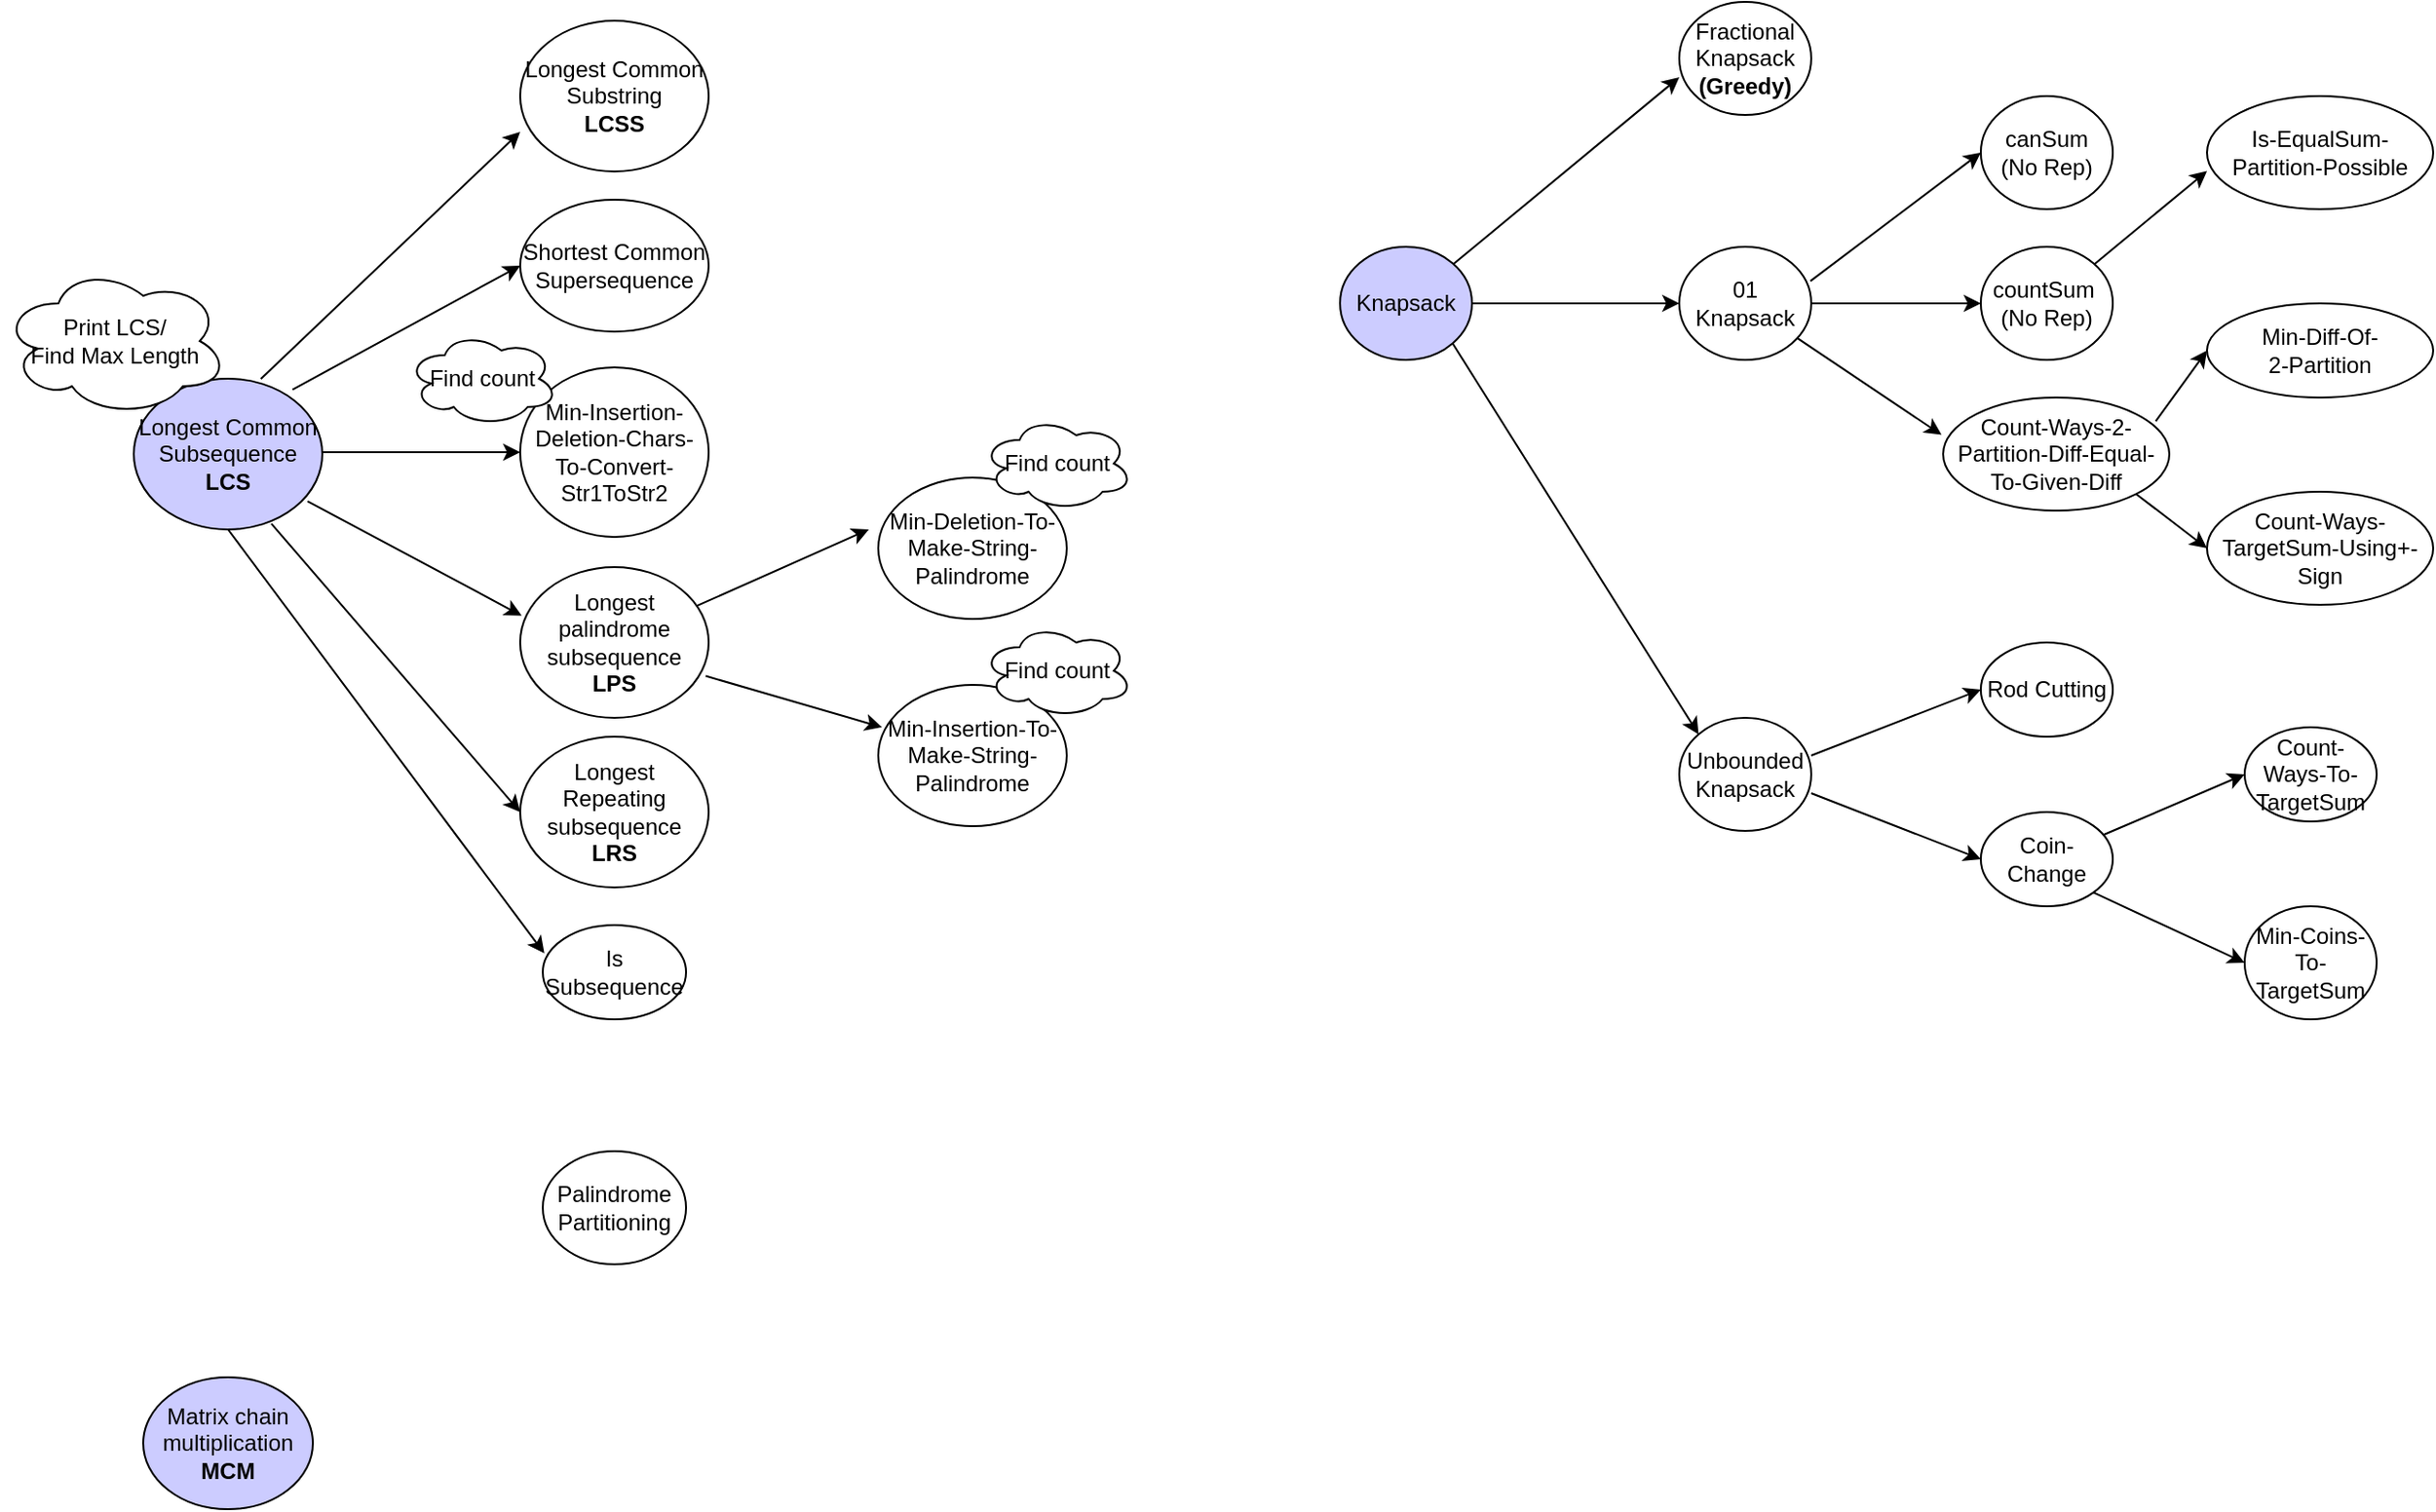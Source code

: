 <mxfile version="20.2.4" type="device"><diagram id="-9DQd2Yc6tqkPTv-pbpa" name="Page-1"><mxGraphModel dx="1865" dy="489" grid="1" gridSize="10" guides="1" tooltips="1" connect="1" arrows="1" fold="1" page="1" pageScale="1" pageWidth="827" pageHeight="1169" math="0" shadow="0"><root><mxCell id="0"/><mxCell id="1" parent="0"/><mxCell id="qipwBuC4moBqSfgfhE7G-1" value="Knapsack" style="ellipse;whiteSpace=wrap;html=1;fillColor=#CCCCFF;" vertex="1" parent="1"><mxGeometry x="130" y="130" width="70" height="60" as="geometry"/></mxCell><mxCell id="qipwBuC4moBqSfgfhE7G-2" value="Fractional Knapsack&lt;br&gt;&lt;b&gt;(Greedy)&lt;/b&gt;" style="ellipse;whiteSpace=wrap;html=1;" vertex="1" parent="1"><mxGeometry x="310" width="70" height="60" as="geometry"/></mxCell><mxCell id="qipwBuC4moBqSfgfhE7G-3" value="01 Knapsack" style="ellipse;whiteSpace=wrap;html=1;" vertex="1" parent="1"><mxGeometry x="310" y="130" width="70" height="60" as="geometry"/></mxCell><mxCell id="qipwBuC4moBqSfgfhE7G-4" value="Unbounded&lt;br&gt;Knapsack" style="ellipse;whiteSpace=wrap;html=1;" vertex="1" parent="1"><mxGeometry x="310" y="380" width="70" height="60" as="geometry"/></mxCell><mxCell id="qipwBuC4moBqSfgfhE7G-5" value="" style="endArrow=classic;html=1;rounded=0;" edge="1" parent="1" source="qipwBuC4moBqSfgfhE7G-1"><mxGeometry width="50" height="50" relative="1" as="geometry"><mxPoint x="200" y="100" as="sourcePoint"/><mxPoint x="310" y="40" as="targetPoint"/></mxGeometry></mxCell><mxCell id="qipwBuC4moBqSfgfhE7G-6" value="" style="endArrow=classic;html=1;rounded=0;entryX=0;entryY=0;entryDx=0;entryDy=0;exitX=1;exitY=1;exitDx=0;exitDy=0;" edge="1" parent="1" source="qipwBuC4moBqSfgfhE7G-1" target="qipwBuC4moBqSfgfhE7G-4"><mxGeometry width="50" height="50" relative="1" as="geometry"><mxPoint x="202.509" y="141.452" as="sourcePoint"/><mxPoint x="307.97" y="70.62" as="targetPoint"/></mxGeometry></mxCell><mxCell id="qipwBuC4moBqSfgfhE7G-7" value="" style="endArrow=classic;html=1;rounded=0;entryX=0;entryY=0.5;entryDx=0;entryDy=0;exitX=1;exitY=0.5;exitDx=0;exitDy=0;" edge="1" parent="1" source="qipwBuC4moBqSfgfhE7G-1" target="qipwBuC4moBqSfgfhE7G-3"><mxGeometry width="50" height="50" relative="1" as="geometry"><mxPoint x="199.749" y="181.213" as="sourcePoint"/><mxPoint x="310" y="230" as="targetPoint"/></mxGeometry></mxCell><mxCell id="qipwBuC4moBqSfgfhE7G-8" value="canSum&lt;br&gt;(No Rep)" style="ellipse;whiteSpace=wrap;html=1;" vertex="1" parent="1"><mxGeometry x="470" y="50" width="70" height="60" as="geometry"/></mxCell><mxCell id="qipwBuC4moBqSfgfhE7G-9" value="Is-EqualSum-Partition-Possible" style="ellipse;whiteSpace=wrap;html=1;" vertex="1" parent="1"><mxGeometry x="590" y="50" width="120" height="60" as="geometry"/></mxCell><mxCell id="qipwBuC4moBqSfgfhE7G-10" value="countSum&amp;nbsp;&lt;br&gt;(No Rep)" style="ellipse;whiteSpace=wrap;html=1;" vertex="1" parent="1"><mxGeometry x="470" y="130" width="70" height="60" as="geometry"/></mxCell><mxCell id="qipwBuC4moBqSfgfhE7G-11" value="Min-Diff-Of-&lt;br&gt;2-Partition" style="ellipse;whiteSpace=wrap;html=1;" vertex="1" parent="1"><mxGeometry x="590" y="160" width="120" height="50" as="geometry"/></mxCell><mxCell id="qipwBuC4moBqSfgfhE7G-12" value="Count-Ways-2-Partition-Diff-Equal-To-Given-Diff" style="ellipse;whiteSpace=wrap;html=1;" vertex="1" parent="1"><mxGeometry x="450" y="210" width="120" height="60" as="geometry"/></mxCell><mxCell id="qipwBuC4moBqSfgfhE7G-13" value="Count-Ways-TargetSum-Using+-Sign" style="ellipse;whiteSpace=wrap;html=1;" vertex="1" parent="1"><mxGeometry x="590" y="260" width="120" height="60" as="geometry"/></mxCell><mxCell id="qipwBuC4moBqSfgfhE7G-14" value="Rod Cutting" style="ellipse;whiteSpace=wrap;html=1;" vertex="1" parent="1"><mxGeometry x="470" y="340" width="70" height="50" as="geometry"/></mxCell><mxCell id="qipwBuC4moBqSfgfhE7G-15" value="Coin-Change" style="ellipse;whiteSpace=wrap;html=1;" vertex="1" parent="1"><mxGeometry x="470" y="430" width="70" height="50" as="geometry"/></mxCell><mxCell id="qipwBuC4moBqSfgfhE7G-16" value="Count-Ways-To-TargetSum" style="ellipse;whiteSpace=wrap;html=1;" vertex="1" parent="1"><mxGeometry x="610" y="385" width="70" height="50" as="geometry"/></mxCell><mxCell id="qipwBuC4moBqSfgfhE7G-17" value="Min-Coins-To-TargetSum" style="ellipse;whiteSpace=wrap;html=1;" vertex="1" parent="1"><mxGeometry x="610" y="480" width="70" height="60" as="geometry"/></mxCell><mxCell id="qipwBuC4moBqSfgfhE7G-18" value="" style="endArrow=classic;html=1;rounded=0;entryX=0;entryY=0.5;entryDx=0;entryDy=0;exitX=0.994;exitY=0.303;exitDx=0;exitDy=0;exitPerimeter=0;" edge="1" parent="1" source="qipwBuC4moBqSfgfhE7G-3" target="qipwBuC4moBqSfgfhE7G-8"><mxGeometry width="50" height="50" relative="1" as="geometry"><mxPoint x="200.026" y="149.027" as="sourcePoint"/><mxPoint x="317.97" y="50.62" as="targetPoint"/></mxGeometry></mxCell><mxCell id="qipwBuC4moBqSfgfhE7G-19" value="" style="endArrow=classic;html=1;rounded=0;entryX=-0.007;entryY=0.33;entryDx=0;entryDy=0;entryPerimeter=0;" edge="1" parent="1" source="qipwBuC4moBqSfgfhE7G-3" target="qipwBuC4moBqSfgfhE7G-12"><mxGeometry width="50" height="50" relative="1" as="geometry"><mxPoint x="389.58" y="158.18" as="sourcePoint"/><mxPoint x="480" y="90" as="targetPoint"/></mxGeometry></mxCell><mxCell id="qipwBuC4moBqSfgfhE7G-21" value="" style="endArrow=classic;html=1;rounded=0;entryX=0;entryY=0.5;entryDx=0;entryDy=0;exitX=1;exitY=0.5;exitDx=0;exitDy=0;" edge="1" parent="1" source="qipwBuC4moBqSfgfhE7G-3" target="qipwBuC4moBqSfgfhE7G-10"><mxGeometry width="50" height="50" relative="1" as="geometry"><mxPoint x="382.677" y="188.363" as="sourcePoint"/><mxPoint x="459.16" y="239.8" as="targetPoint"/></mxGeometry></mxCell><mxCell id="qipwBuC4moBqSfgfhE7G-22" value="" style="endArrow=classic;html=1;rounded=0;entryX=0;entryY=0.663;entryDx=0;entryDy=0;entryPerimeter=0;" edge="1" parent="1" source="qipwBuC4moBqSfgfhE7G-10" target="qipwBuC4moBqSfgfhE7G-9"><mxGeometry width="50" height="50" relative="1" as="geometry"><mxPoint x="390" y="170" as="sourcePoint"/><mxPoint x="480" y="170" as="targetPoint"/></mxGeometry></mxCell><mxCell id="qipwBuC4moBqSfgfhE7G-23" value="" style="endArrow=classic;html=1;rounded=0;entryX=0;entryY=0.5;entryDx=0;entryDy=0;exitX=0.94;exitY=0.21;exitDx=0;exitDy=0;exitPerimeter=0;" edge="1" parent="1" source="qipwBuC4moBqSfgfhE7G-12" target="qipwBuC4moBqSfgfhE7G-11"><mxGeometry width="50" height="50" relative="1" as="geometry"><mxPoint x="540.239" y="149.215" as="sourcePoint"/><mxPoint x="600" y="99.78" as="targetPoint"/></mxGeometry></mxCell><mxCell id="qipwBuC4moBqSfgfhE7G-25" value="" style="endArrow=classic;html=1;rounded=0;entryX=0;entryY=0.5;entryDx=0;entryDy=0;exitX=1;exitY=1;exitDx=0;exitDy=0;" edge="1" parent="1" source="qipwBuC4moBqSfgfhE7G-12" target="qipwBuC4moBqSfgfhE7G-13"><mxGeometry width="50" height="50" relative="1" as="geometry"><mxPoint x="592.4" y="249.8" as="sourcePoint"/><mxPoint x="610" y="205" as="targetPoint"/></mxGeometry></mxCell><mxCell id="qipwBuC4moBqSfgfhE7G-26" value="" style="endArrow=classic;html=1;rounded=0;entryX=0;entryY=0.5;entryDx=0;entryDy=0;" edge="1" parent="1" target="qipwBuC4moBqSfgfhE7G-14"><mxGeometry width="50" height="50" relative="1" as="geometry"><mxPoint x="380" y="400" as="sourcePoint"/><mxPoint x="480" y="170" as="targetPoint"/></mxGeometry></mxCell><mxCell id="qipwBuC4moBqSfgfhE7G-27" value="" style="endArrow=classic;html=1;rounded=0;entryX=0;entryY=0.5;entryDx=0;entryDy=0;" edge="1" parent="1" target="qipwBuC4moBqSfgfhE7G-15"><mxGeometry width="50" height="50" relative="1" as="geometry"><mxPoint x="380" y="420" as="sourcePoint"/><mxPoint x="480" y="375" as="targetPoint"/></mxGeometry></mxCell><mxCell id="qipwBuC4moBqSfgfhE7G-28" value="" style="endArrow=classic;html=1;rounded=0;entryX=0;entryY=0.5;entryDx=0;entryDy=0;" edge="1" parent="1" source="qipwBuC4moBqSfgfhE7G-15" target="qipwBuC4moBqSfgfhE7G-16"><mxGeometry width="50" height="50" relative="1" as="geometry"><mxPoint x="402.8" y="418.6" as="sourcePoint"/><mxPoint x="490" y="385" as="targetPoint"/></mxGeometry></mxCell><mxCell id="qipwBuC4moBqSfgfhE7G-29" value="" style="endArrow=classic;html=1;rounded=0;entryX=0;entryY=0.5;entryDx=0;entryDy=0;exitX=1;exitY=1;exitDx=0;exitDy=0;" edge="1" parent="1" source="qipwBuC4moBqSfgfhE7G-15" target="qipwBuC4moBqSfgfhE7G-17"><mxGeometry width="50" height="50" relative="1" as="geometry"><mxPoint x="545.012" y="452.138" as="sourcePoint"/><mxPoint x="620" y="420" as="targetPoint"/></mxGeometry></mxCell><mxCell id="qipwBuC4moBqSfgfhE7G-30" value="Longest Common Subsequence&lt;br&gt;&lt;b&gt;LCS&lt;/b&gt;" style="ellipse;whiteSpace=wrap;html=1;fillColor=#CCCCFF;" vertex="1" parent="1"><mxGeometry x="-510" y="200" width="100" height="80" as="geometry"/></mxCell><mxCell id="qipwBuC4moBqSfgfhE7G-31" value="Print LCS/&lt;br&gt;Find Max Length" style="ellipse;shape=cloud;whiteSpace=wrap;html=1;" vertex="1" parent="1"><mxGeometry x="-580" y="140" width="120" height="80" as="geometry"/></mxCell><mxCell id="qipwBuC4moBqSfgfhE7G-32" value="Shortest Common&lt;br&gt;Supersequence" style="ellipse;whiteSpace=wrap;html=1;" vertex="1" parent="1"><mxGeometry x="-305" y="105" width="100" height="70" as="geometry"/></mxCell><mxCell id="qipwBuC4moBqSfgfhE7G-33" value="Longest Common Substring&lt;br&gt;&lt;b&gt;LCSS&lt;/b&gt;" style="ellipse;whiteSpace=wrap;html=1;" vertex="1" parent="1"><mxGeometry x="-305" y="10" width="100" height="80" as="geometry"/></mxCell><mxCell id="qipwBuC4moBqSfgfhE7G-34" value="Min-Insertion-Deletion-Chars-To-Convert-Str1ToStr2" style="ellipse;whiteSpace=wrap;html=1;" vertex="1" parent="1"><mxGeometry x="-305" y="194" width="100" height="90" as="geometry"/></mxCell><mxCell id="qipwBuC4moBqSfgfhE7G-35" value="Longest palindrome subsequence&lt;br&gt;&lt;b&gt;LPS&lt;/b&gt;" style="ellipse;whiteSpace=wrap;html=1;" vertex="1" parent="1"><mxGeometry x="-305" y="300" width="100" height="80" as="geometry"/></mxCell><mxCell id="qipwBuC4moBqSfgfhE7G-36" value="Min-Deletion-To-Make-String-Palindrome" style="ellipse;whiteSpace=wrap;html=1;" vertex="1" parent="1"><mxGeometry x="-115" y="252.5" width="100" height="75" as="geometry"/></mxCell><mxCell id="qipwBuC4moBqSfgfhE7G-37" value="Find count" style="ellipse;shape=cloud;whiteSpace=wrap;html=1;" vertex="1" parent="1"><mxGeometry x="-365" y="175" width="80" height="50" as="geometry"/></mxCell><mxCell id="qipwBuC4moBqSfgfhE7G-38" value="Find count" style="ellipse;shape=cloud;whiteSpace=wrap;html=1;" vertex="1" parent="1"><mxGeometry x="-60" y="220" width="80" height="50" as="geometry"/></mxCell><mxCell id="qipwBuC4moBqSfgfhE7G-39" value="Longest Repeating subsequence&lt;br&gt;&lt;b&gt;LRS&lt;/b&gt;" style="ellipse;whiteSpace=wrap;html=1;" vertex="1" parent="1"><mxGeometry x="-305" y="390" width="100" height="80" as="geometry"/></mxCell><mxCell id="qipwBuC4moBqSfgfhE7G-40" value="Is Subsequence" style="ellipse;whiteSpace=wrap;html=1;" vertex="1" parent="1"><mxGeometry x="-293" y="490" width="76" height="50" as="geometry"/></mxCell><mxCell id="qipwBuC4moBqSfgfhE7G-41" value="Min-Insertion-To-Make-String-Palindrome" style="ellipse;whiteSpace=wrap;html=1;" vertex="1" parent="1"><mxGeometry x="-115" y="362.5" width="100" height="75" as="geometry"/></mxCell><mxCell id="qipwBuC4moBqSfgfhE7G-42" value="Find count" style="ellipse;shape=cloud;whiteSpace=wrap;html=1;" vertex="1" parent="1"><mxGeometry x="-60" y="330" width="80" height="50" as="geometry"/></mxCell><mxCell id="qipwBuC4moBqSfgfhE7G-44" value="" style="endArrow=classic;html=1;rounded=0;entryX=0;entryY=0.5;entryDx=0;entryDy=0;" edge="1" parent="1" target="qipwBuC4moBqSfgfhE7G-34"><mxGeometry width="50" height="50" relative="1" as="geometry"><mxPoint x="-410" y="239" as="sourcePoint"/><mxPoint x="-50" y="260" as="targetPoint"/></mxGeometry></mxCell><mxCell id="qipwBuC4moBqSfgfhE7G-45" value="" style="endArrow=classic;html=1;rounded=0;entryX=0;entryY=0.5;entryDx=0;entryDy=0;exitX=0.842;exitY=0.072;exitDx=0;exitDy=0;exitPerimeter=0;" edge="1" parent="1" source="qipwBuC4moBqSfgfhE7G-30" target="qipwBuC4moBqSfgfhE7G-32"><mxGeometry width="50" height="50" relative="1" as="geometry"><mxPoint x="-400" y="249" as="sourcePoint"/><mxPoint x="-295" y="249" as="targetPoint"/></mxGeometry></mxCell><mxCell id="qipwBuC4moBqSfgfhE7G-46" value="" style="endArrow=classic;html=1;rounded=0;entryX=0;entryY=0.737;entryDx=0;entryDy=0;exitX=0.674;exitY=0.002;exitDx=0;exitDy=0;exitPerimeter=0;entryPerimeter=0;" edge="1" parent="1" source="qipwBuC4moBqSfgfhE7G-30" target="qipwBuC4moBqSfgfhE7G-33"><mxGeometry width="50" height="50" relative="1" as="geometry"><mxPoint x="-390" y="259" as="sourcePoint"/><mxPoint x="-285" y="259" as="targetPoint"/></mxGeometry></mxCell><mxCell id="qipwBuC4moBqSfgfhE7G-47" value="" style="endArrow=classic;html=1;rounded=0;entryX=0.008;entryY=0.322;entryDx=0;entryDy=0;exitX=0.922;exitY=0.813;exitDx=0;exitDy=0;exitPerimeter=0;entryPerimeter=0;" edge="1" parent="1" source="qipwBuC4moBqSfgfhE7G-30" target="qipwBuC4moBqSfgfhE7G-35"><mxGeometry width="50" height="50" relative="1" as="geometry"><mxPoint x="-380" y="269" as="sourcePoint"/><mxPoint x="-275" y="269" as="targetPoint"/></mxGeometry></mxCell><mxCell id="qipwBuC4moBqSfgfhE7G-48" value="" style="endArrow=classic;html=1;rounded=0;" edge="1" parent="1" source="qipwBuC4moBqSfgfhE7G-35"><mxGeometry width="50" height="50" relative="1" as="geometry"><mxPoint x="-370" y="279" as="sourcePoint"/><mxPoint x="-120" y="280" as="targetPoint"/></mxGeometry></mxCell><mxCell id="qipwBuC4moBqSfgfhE7G-49" value="" style="endArrow=classic;html=1;rounded=0;entryX=0.02;entryY=0.3;entryDx=0;entryDy=0;entryPerimeter=0;exitX=0.984;exitY=0.722;exitDx=0;exitDy=0;exitPerimeter=0;" edge="1" parent="1" source="qipwBuC4moBqSfgfhE7G-35" target="qipwBuC4moBqSfgfhE7G-41"><mxGeometry width="50" height="50" relative="1" as="geometry"><mxPoint x="-360" y="289" as="sourcePoint"/><mxPoint x="-255" y="289" as="targetPoint"/></mxGeometry></mxCell><mxCell id="qipwBuC4moBqSfgfhE7G-50" value="" style="endArrow=classic;html=1;rounded=0;entryX=0;entryY=0.5;entryDx=0;entryDy=0;exitX=0.73;exitY=0.962;exitDx=0;exitDy=0;exitPerimeter=0;" edge="1" parent="1" source="qipwBuC4moBqSfgfhE7G-30" target="qipwBuC4moBqSfgfhE7G-39"><mxGeometry width="50" height="50" relative="1" as="geometry"><mxPoint x="-350" y="299" as="sourcePoint"/><mxPoint x="-245" y="299" as="targetPoint"/></mxGeometry></mxCell><mxCell id="qipwBuC4moBqSfgfhE7G-51" value="" style="endArrow=classic;html=1;rounded=0;entryX=0.011;entryY=0.3;entryDx=0;entryDy=0;entryPerimeter=0;exitX=0.5;exitY=1;exitDx=0;exitDy=0;" edge="1" parent="1" source="qipwBuC4moBqSfgfhE7G-30" target="qipwBuC4moBqSfgfhE7G-40"><mxGeometry width="50" height="50" relative="1" as="geometry"><mxPoint x="-340" y="309" as="sourcePoint"/><mxPoint x="-235" y="309" as="targetPoint"/></mxGeometry></mxCell><mxCell id="qipwBuC4moBqSfgfhE7G-52" value="Matrix chain multiplication&lt;br&gt;&lt;b&gt;MCM&lt;/b&gt;" style="ellipse;whiteSpace=wrap;html=1;fillColor=#CCCCFF;" vertex="1" parent="1"><mxGeometry x="-505" y="730" width="90" height="70" as="geometry"/></mxCell><mxCell id="qipwBuC4moBqSfgfhE7G-53" value="Palindrome Partitioning" style="ellipse;whiteSpace=wrap;html=1;" vertex="1" parent="1"><mxGeometry x="-293" y="610" width="76" height="60" as="geometry"/></mxCell></root></mxGraphModel></diagram></mxfile>